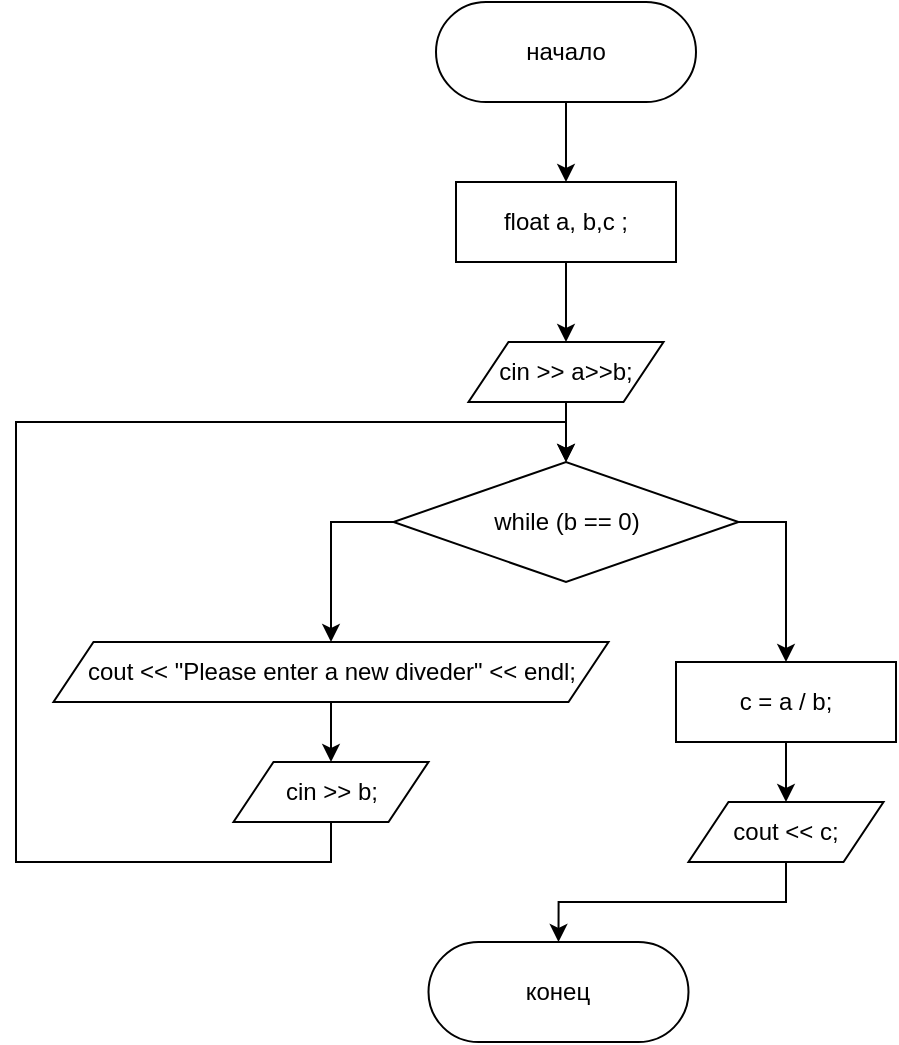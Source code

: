 <mxfile version="15.8.6" type="device"><diagram id="C5RBs43oDa-KdzZeNtuy" name="Page-1"><mxGraphModel dx="462" dy="736" grid="1" gridSize="10" guides="1" tooltips="1" connect="1" arrows="1" fold="1" page="1" pageScale="1" pageWidth="827" pageHeight="1169" math="0" shadow="0"><root><mxCell id="WIyWlLk6GJQsqaUBKTNV-0"/><mxCell id="WIyWlLk6GJQsqaUBKTNV-1" parent="WIyWlLk6GJQsqaUBKTNV-0"/><mxCell id="7y9Pi7SHWxLuiGCQ5rHv-0" style="edgeStyle=orthogonalEdgeStyle;rounded=0;orthogonalLoop=1;jettySize=auto;html=1;exitX=0.5;exitY=1;exitDx=0;exitDy=0;entryX=0.5;entryY=0;entryDx=0;entryDy=0;" edge="1" parent="WIyWlLk6GJQsqaUBKTNV-1" source="7y9Pi7SHWxLuiGCQ5rHv-1" target="7y9Pi7SHWxLuiGCQ5rHv-2"><mxGeometry relative="1" as="geometry"/></mxCell><mxCell id="7y9Pi7SHWxLuiGCQ5rHv-1" value="начало" style="rounded=1;whiteSpace=wrap;html=1;arcSize=50;" vertex="1" parent="WIyWlLk6GJQsqaUBKTNV-1"><mxGeometry x="340" y="70" width="130" height="50" as="geometry"/></mxCell><mxCell id="7y9Pi7SHWxLuiGCQ5rHv-4" style="edgeStyle=orthogonalEdgeStyle;rounded=0;orthogonalLoop=1;jettySize=auto;html=1;exitX=0.5;exitY=1;exitDx=0;exitDy=0;entryX=0.5;entryY=0;entryDx=0;entryDy=0;" edge="1" parent="WIyWlLk6GJQsqaUBKTNV-1" source="7y9Pi7SHWxLuiGCQ5rHv-2" target="7y9Pi7SHWxLuiGCQ5rHv-3"><mxGeometry relative="1" as="geometry"/></mxCell><mxCell id="7y9Pi7SHWxLuiGCQ5rHv-2" value="float a, b,c ;" style="rounded=0;whiteSpace=wrap;html=1;" vertex="1" parent="WIyWlLk6GJQsqaUBKTNV-1"><mxGeometry x="350" y="160" width="110" height="40" as="geometry"/></mxCell><mxCell id="7y9Pi7SHWxLuiGCQ5rHv-59" style="edgeStyle=orthogonalEdgeStyle;rounded=0;orthogonalLoop=1;jettySize=auto;html=1;exitX=0.5;exitY=1;exitDx=0;exitDy=0;entryX=0.5;entryY=0;entryDx=0;entryDy=0;" edge="1" parent="WIyWlLk6GJQsqaUBKTNV-1" source="7y9Pi7SHWxLuiGCQ5rHv-3" target="7y9Pi7SHWxLuiGCQ5rHv-37"><mxGeometry relative="1" as="geometry"/></mxCell><mxCell id="7y9Pi7SHWxLuiGCQ5rHv-3" value="cin &amp;gt;&amp;gt; a&amp;gt;&amp;gt;b;" style="shape=parallelogram;perimeter=parallelogramPerimeter;whiteSpace=wrap;html=1;fixedSize=1;rounded=1;arcSize=0;" vertex="1" parent="WIyWlLk6GJQsqaUBKTNV-1"><mxGeometry x="356.25" y="240" width="97.5" height="30" as="geometry"/></mxCell><mxCell id="7y9Pi7SHWxLuiGCQ5rHv-20" value="конец" style="rounded=1;whiteSpace=wrap;html=1;arcSize=50;" vertex="1" parent="WIyWlLk6GJQsqaUBKTNV-1"><mxGeometry x="336.25" y="540" width="130" height="50" as="geometry"/></mxCell><mxCell id="7y9Pi7SHWxLuiGCQ5rHv-56" style="edgeStyle=orthogonalEdgeStyle;rounded=0;orthogonalLoop=1;jettySize=auto;html=1;exitX=0;exitY=0.5;exitDx=0;exitDy=0;entryX=0.5;entryY=0;entryDx=0;entryDy=0;" edge="1" parent="WIyWlLk6GJQsqaUBKTNV-1" source="7y9Pi7SHWxLuiGCQ5rHv-37" target="7y9Pi7SHWxLuiGCQ5rHv-54"><mxGeometry relative="1" as="geometry"/></mxCell><mxCell id="7y9Pi7SHWxLuiGCQ5rHv-61" style="edgeStyle=orthogonalEdgeStyle;rounded=0;orthogonalLoop=1;jettySize=auto;html=1;exitX=1;exitY=0.5;exitDx=0;exitDy=0;entryX=0.5;entryY=0;entryDx=0;entryDy=0;" edge="1" parent="WIyWlLk6GJQsqaUBKTNV-1" source="7y9Pi7SHWxLuiGCQ5rHv-37" target="7y9Pi7SHWxLuiGCQ5rHv-60"><mxGeometry relative="1" as="geometry"/></mxCell><mxCell id="7y9Pi7SHWxLuiGCQ5rHv-37" value="while (b == 0)" style="rhombus;whiteSpace=wrap;html=1;rounded=1;arcSize=0;" vertex="1" parent="WIyWlLk6GJQsqaUBKTNV-1"><mxGeometry x="318.75" y="300" width="172.5" height="60" as="geometry"/></mxCell><mxCell id="7y9Pi7SHWxLuiGCQ5rHv-63" style="edgeStyle=orthogonalEdgeStyle;rounded=0;orthogonalLoop=1;jettySize=auto;html=1;exitX=0.5;exitY=1;exitDx=0;exitDy=0;entryX=0.5;entryY=0;entryDx=0;entryDy=0;" edge="1" parent="WIyWlLk6GJQsqaUBKTNV-1" source="7y9Pi7SHWxLuiGCQ5rHv-38" target="7y9Pi7SHWxLuiGCQ5rHv-20"><mxGeometry relative="1" as="geometry"/></mxCell><mxCell id="7y9Pi7SHWxLuiGCQ5rHv-38" value="cout &amp;lt;&amp;lt; c;" style="shape=parallelogram;perimeter=parallelogramPerimeter;whiteSpace=wrap;html=1;fixedSize=1;rounded=1;arcSize=0;" vertex="1" parent="WIyWlLk6GJQsqaUBKTNV-1"><mxGeometry x="466.25" y="470" width="97.5" height="30" as="geometry"/></mxCell><mxCell id="7y9Pi7SHWxLuiGCQ5rHv-57" style="edgeStyle=orthogonalEdgeStyle;rounded=0;orthogonalLoop=1;jettySize=auto;html=1;exitX=0.5;exitY=1;exitDx=0;exitDy=0;entryX=0.5;entryY=0;entryDx=0;entryDy=0;" edge="1" parent="WIyWlLk6GJQsqaUBKTNV-1" source="7y9Pi7SHWxLuiGCQ5rHv-54" target="7y9Pi7SHWxLuiGCQ5rHv-55"><mxGeometry relative="1" as="geometry"/></mxCell><mxCell id="7y9Pi7SHWxLuiGCQ5rHv-54" value="cout &amp;lt;&amp;lt; &quot;Please enter a new diveder&quot; &amp;lt;&amp;lt; endl;" style="shape=parallelogram;perimeter=parallelogramPerimeter;whiteSpace=wrap;html=1;fixedSize=1;rounded=1;arcSize=0;" vertex="1" parent="WIyWlLk6GJQsqaUBKTNV-1"><mxGeometry x="148.75" y="390" width="277.5" height="30" as="geometry"/></mxCell><mxCell id="7y9Pi7SHWxLuiGCQ5rHv-58" style="edgeStyle=orthogonalEdgeStyle;rounded=0;orthogonalLoop=1;jettySize=auto;html=1;exitX=0.5;exitY=1;exitDx=0;exitDy=0;entryX=0.5;entryY=0;entryDx=0;entryDy=0;" edge="1" parent="WIyWlLk6GJQsqaUBKTNV-1" source="7y9Pi7SHWxLuiGCQ5rHv-55" target="7y9Pi7SHWxLuiGCQ5rHv-37"><mxGeometry relative="1" as="geometry"><Array as="points"><mxPoint x="288" y="500"/><mxPoint x="130" y="500"/><mxPoint x="130" y="280"/><mxPoint x="405" y="280"/></Array></mxGeometry></mxCell><mxCell id="7y9Pi7SHWxLuiGCQ5rHv-55" value="cin &amp;gt;&amp;gt; b;" style="shape=parallelogram;perimeter=parallelogramPerimeter;whiteSpace=wrap;html=1;fixedSize=1;rounded=1;arcSize=0;" vertex="1" parent="WIyWlLk6GJQsqaUBKTNV-1"><mxGeometry x="238.75" y="450" width="97.5" height="30" as="geometry"/></mxCell><mxCell id="7y9Pi7SHWxLuiGCQ5rHv-62" style="edgeStyle=orthogonalEdgeStyle;rounded=0;orthogonalLoop=1;jettySize=auto;html=1;exitX=0.5;exitY=1;exitDx=0;exitDy=0;entryX=0.5;entryY=0;entryDx=0;entryDy=0;" edge="1" parent="WIyWlLk6GJQsqaUBKTNV-1" source="7y9Pi7SHWxLuiGCQ5rHv-60" target="7y9Pi7SHWxLuiGCQ5rHv-38"><mxGeometry relative="1" as="geometry"/></mxCell><mxCell id="7y9Pi7SHWxLuiGCQ5rHv-60" value="c = a / b;" style="rounded=0;whiteSpace=wrap;html=1;" vertex="1" parent="WIyWlLk6GJQsqaUBKTNV-1"><mxGeometry x="460" y="400" width="110" height="40" as="geometry"/></mxCell></root></mxGraphModel></diagram></mxfile>